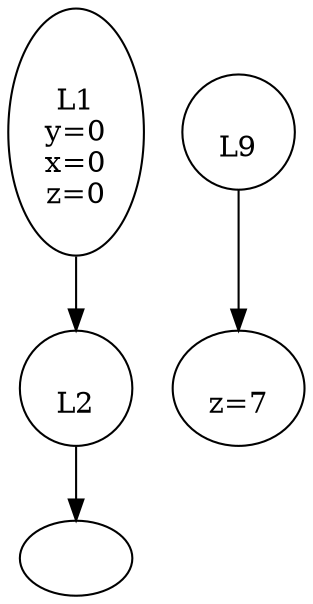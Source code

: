 // func_G
digraph {
	1 -> 2 [label=""]
	1 [label="
L1
y=0
x=0
z=0
"]
	2 -> 3 [label=""]
	2 [label="
L2
"]
	3 [label="
"]
	9 -> 10 [label=""]
	9 [label="
L9
"]
	10 [label="
z=7
"]
}
